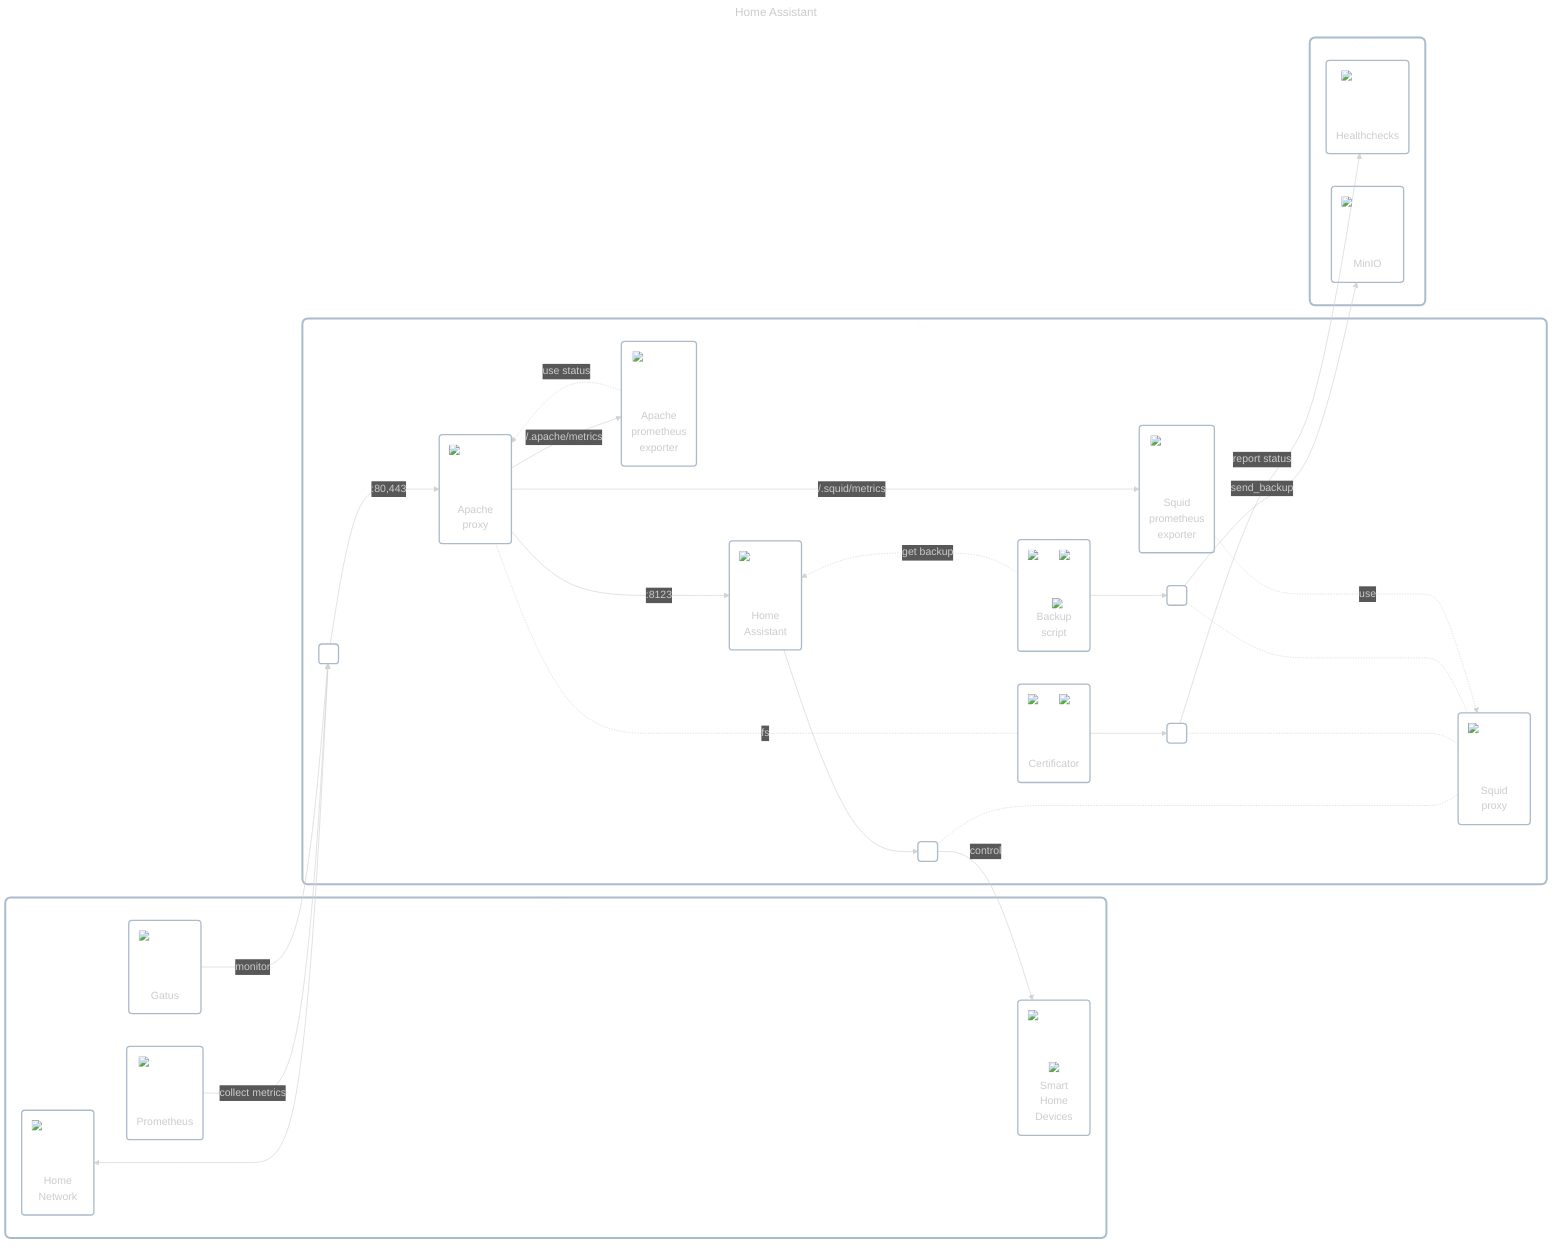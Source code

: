 ---
title: Home Assistant
config:
    theme: dark
---

flowchart LR
    classDef cluster fill:#ffffff00,stroke:#aabbccff,stroke-width:3px,rx:8px,ry:8px;
    classDef node fill:#ffffff00,stroke:#aabbccff,stroke-width:2px,rx:5px,ry:5px;
    classDef dashed_border stroke-dasharray:10 6;
    classDef strong_border stroke-width:6px;

    subgraph others_1["Others"]
        home_network("<div style='position:relative;width:80px;height:80px;margin:0 auto;margin-bottom:0.1em'><img src='../../../../icons/network.png' style='min-width:80px;max-width:80px' /></div>Home<br/>Network")
        prometheus("<div style='position:relative;width:80px;height:80px;margin:0 auto;margin-bottom:0.5em'><img src='../../../../icons/prometheus.png' style='min-width:80px;max-width:80px' /></div>Prometheus")
        gatus("<div style='position:relative;width:80px;height:80px;margin:0 auto;margin-bottom:0.5em'><img src='../../../../icons/gatus.png' style='min-width:80px;max-width:80px' /></div>Gatus")
        smart_home("<div style='position:relative;width:80px;height:80px;margin:0 auto;margin-bottom:1.5em'><img src='../../../../icons/home.png' style='min-width:80px;max-width:80px' /><img src='../../../../icons/iot.png' style='min-width:48px;max-width:48px;position:absolute;bottom:-15px;right:0' /></div>Smart<br/>Home<br/>Devices")
    end

    subgraph app_wrapper["App"]
        inbound_interface(" ")
        apache_proxy("<div style='position:relative;width:80px;height:80px;margin:0 auto;margin-bottom:0.5em'><img src='../../../../icons/apache.png' style='min-width:80px;max-width:80px' /></div>Apache<br/>proxy")
        apache_prometheus_exporter("<div style='position:relative;width:80px;height:80px;margin:0 auto;margin-bottom:0.5em'><img src='../../../../icons/apache-prometheus-exporter.png' style='min-width:80px;max-width:80px' /></div>Apache<br/>prometheus<br/>exporter")
        certificator("<div style='position:relative;width:80px;height:80px;margin:0 auto;margin-bottom:1em'><img src='../../../../icons/cronjob.png' style='min-width:32px;max-width:32px;position:absolute;top:0;right:0' /><img src='../../../../icons/lets-encrypt.png' style='min-width:80px;max-width:80px' /></div>Certificator")
        home_assistant("<div style='position:relative;width:80px;height:80px;margin:0 auto;margin-bottom:0.5em'><img src='../../../../icons/homeassistant.png' style='min-width:80px;max-width:80px' /></div>Home<br/>Assistant")
        squid_proxy("<div style='position:relative;width:80px;height:80px;margin:0 auto;margin-bottom:0.75em'><img src='../../../../icons/squid.jpg' style='min-width:80px;max-width:80px' /></div>Squid<br/>proxy")
        squid_prometheus_exporter("<div style='position:relative;width:80px;height:80px;margin:0 auto;margin-bottom:0.75em'><img src='../../../../icons/squid-prometheus-exporter.png' style='min-width:80px;max-width:80px' /></div>Squid<br/>prometheus<br/>exporter")
        script_backup("<div style='position:relative;width:80px;height:80px;margin:0 auto;margin-bottom:0.75em'><img src='../../../../icons/chromium.png' style='min-width:80px;max-width:80px' /><img src='../../../../icons/cronjob.png' style='min-width:32px;max-width:32px;position:absolute;top:0;right:0' /><img src='../../../../icons/playwright.png' style='min-width:48px;max-width:48px;position:absolute;bottom:-10px;right:-5px' /></div>Backup<br/>script")
        outbound_interface_1(" ")
        outbound_interface_2(" ")
        outbound_interface_3(" ")

        inbound_interface --->|:80,443| apache_proxy --->|:8123| home_assistant
        apache_proxy -->|/.apache/metrics| apache_prometheus_exporter -.->|use status| apache_proxy
        apache_proxy -.-|fs| certificator
        outbound_interface_1 & outbound_interface_2 & outbound_interface_3 -..- squid_proxy
        apache_proxy -->|/.squid/metrics| squid_prometheus_exporter -.->|use| squid_proxy
    end

    home_network <---> inbound_interface
    prometheus -->|collect metrics| inbound_interface
    gatus -->|monitor| inbound_interface
    smart_home ~~~ app_wrapper

    subgraph others_2["Others"]
        healthchecks("<div style='position:relative;width:80px;height:80px;margin:0 auto;margin-bottom:0.5em'><img src='../../../../icons/healthchecks.png' style='min-width:80px;max-width:80px' /></div>Healthchecks")
        s3_database("<div style='position:relative;width:80px;height:80px;margin:0 auto;margin-bottom:0.75em'><img src='../../../../icons/minio.png' style='min-width:80px;max-width:80px' /></div>MinIO")
    end

    squid_prometheus_exporter ~~~ others_2
    home_assistant ~~~ script_backup -..->|get backup| home_assistant
    home_assistant --> outbound_interface_1 -->|control| smart_home
    certificator --> outbound_interface_2 -->|report status| healthchecks
    script_backup --> outbound_interface_3 -->|send_backup| s3_database